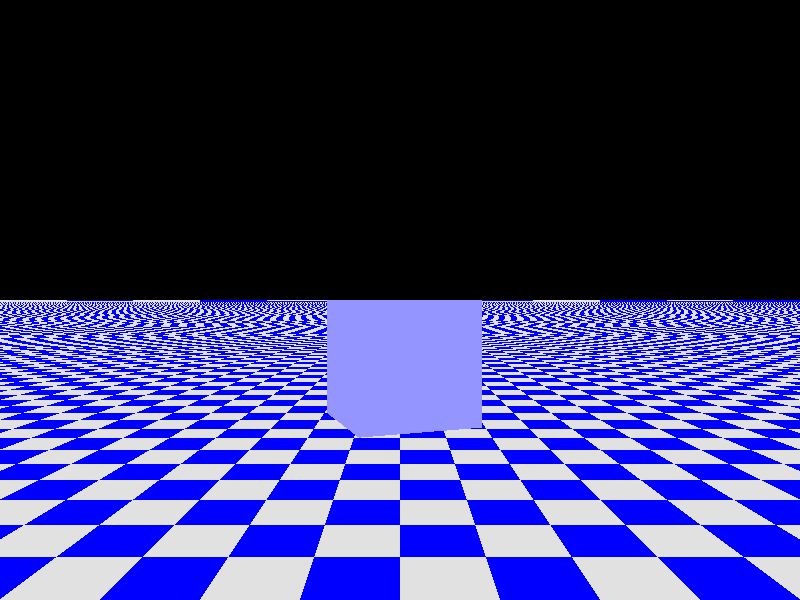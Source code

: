 #include "colors.inc"
#include "stones.inc"

background { color Black}

camera {
  location <0, 1.0, -10>
  look_at <0, 1.0, 0>
}

plane {
  y, -2
    texture {
        pigment {
            checker color Gray, color Blue
        }
    }

}

light_source { <-5, 30, -30>}
light_source {<5, 30, -30> color White}

box {
  <-1, -1, -1>, <1, 1, 1>
  texture { T_Stone25 scale 10}
  pigment { color NeonBlue}
  rotate <0, -20, 0>
}

